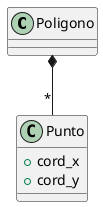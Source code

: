 @startuml Diagrams
Class "Poligono"
Class "Punto"{
    + cord_x
    + cord_y
}

Poligono  *-- "*" Punto

@enduml
